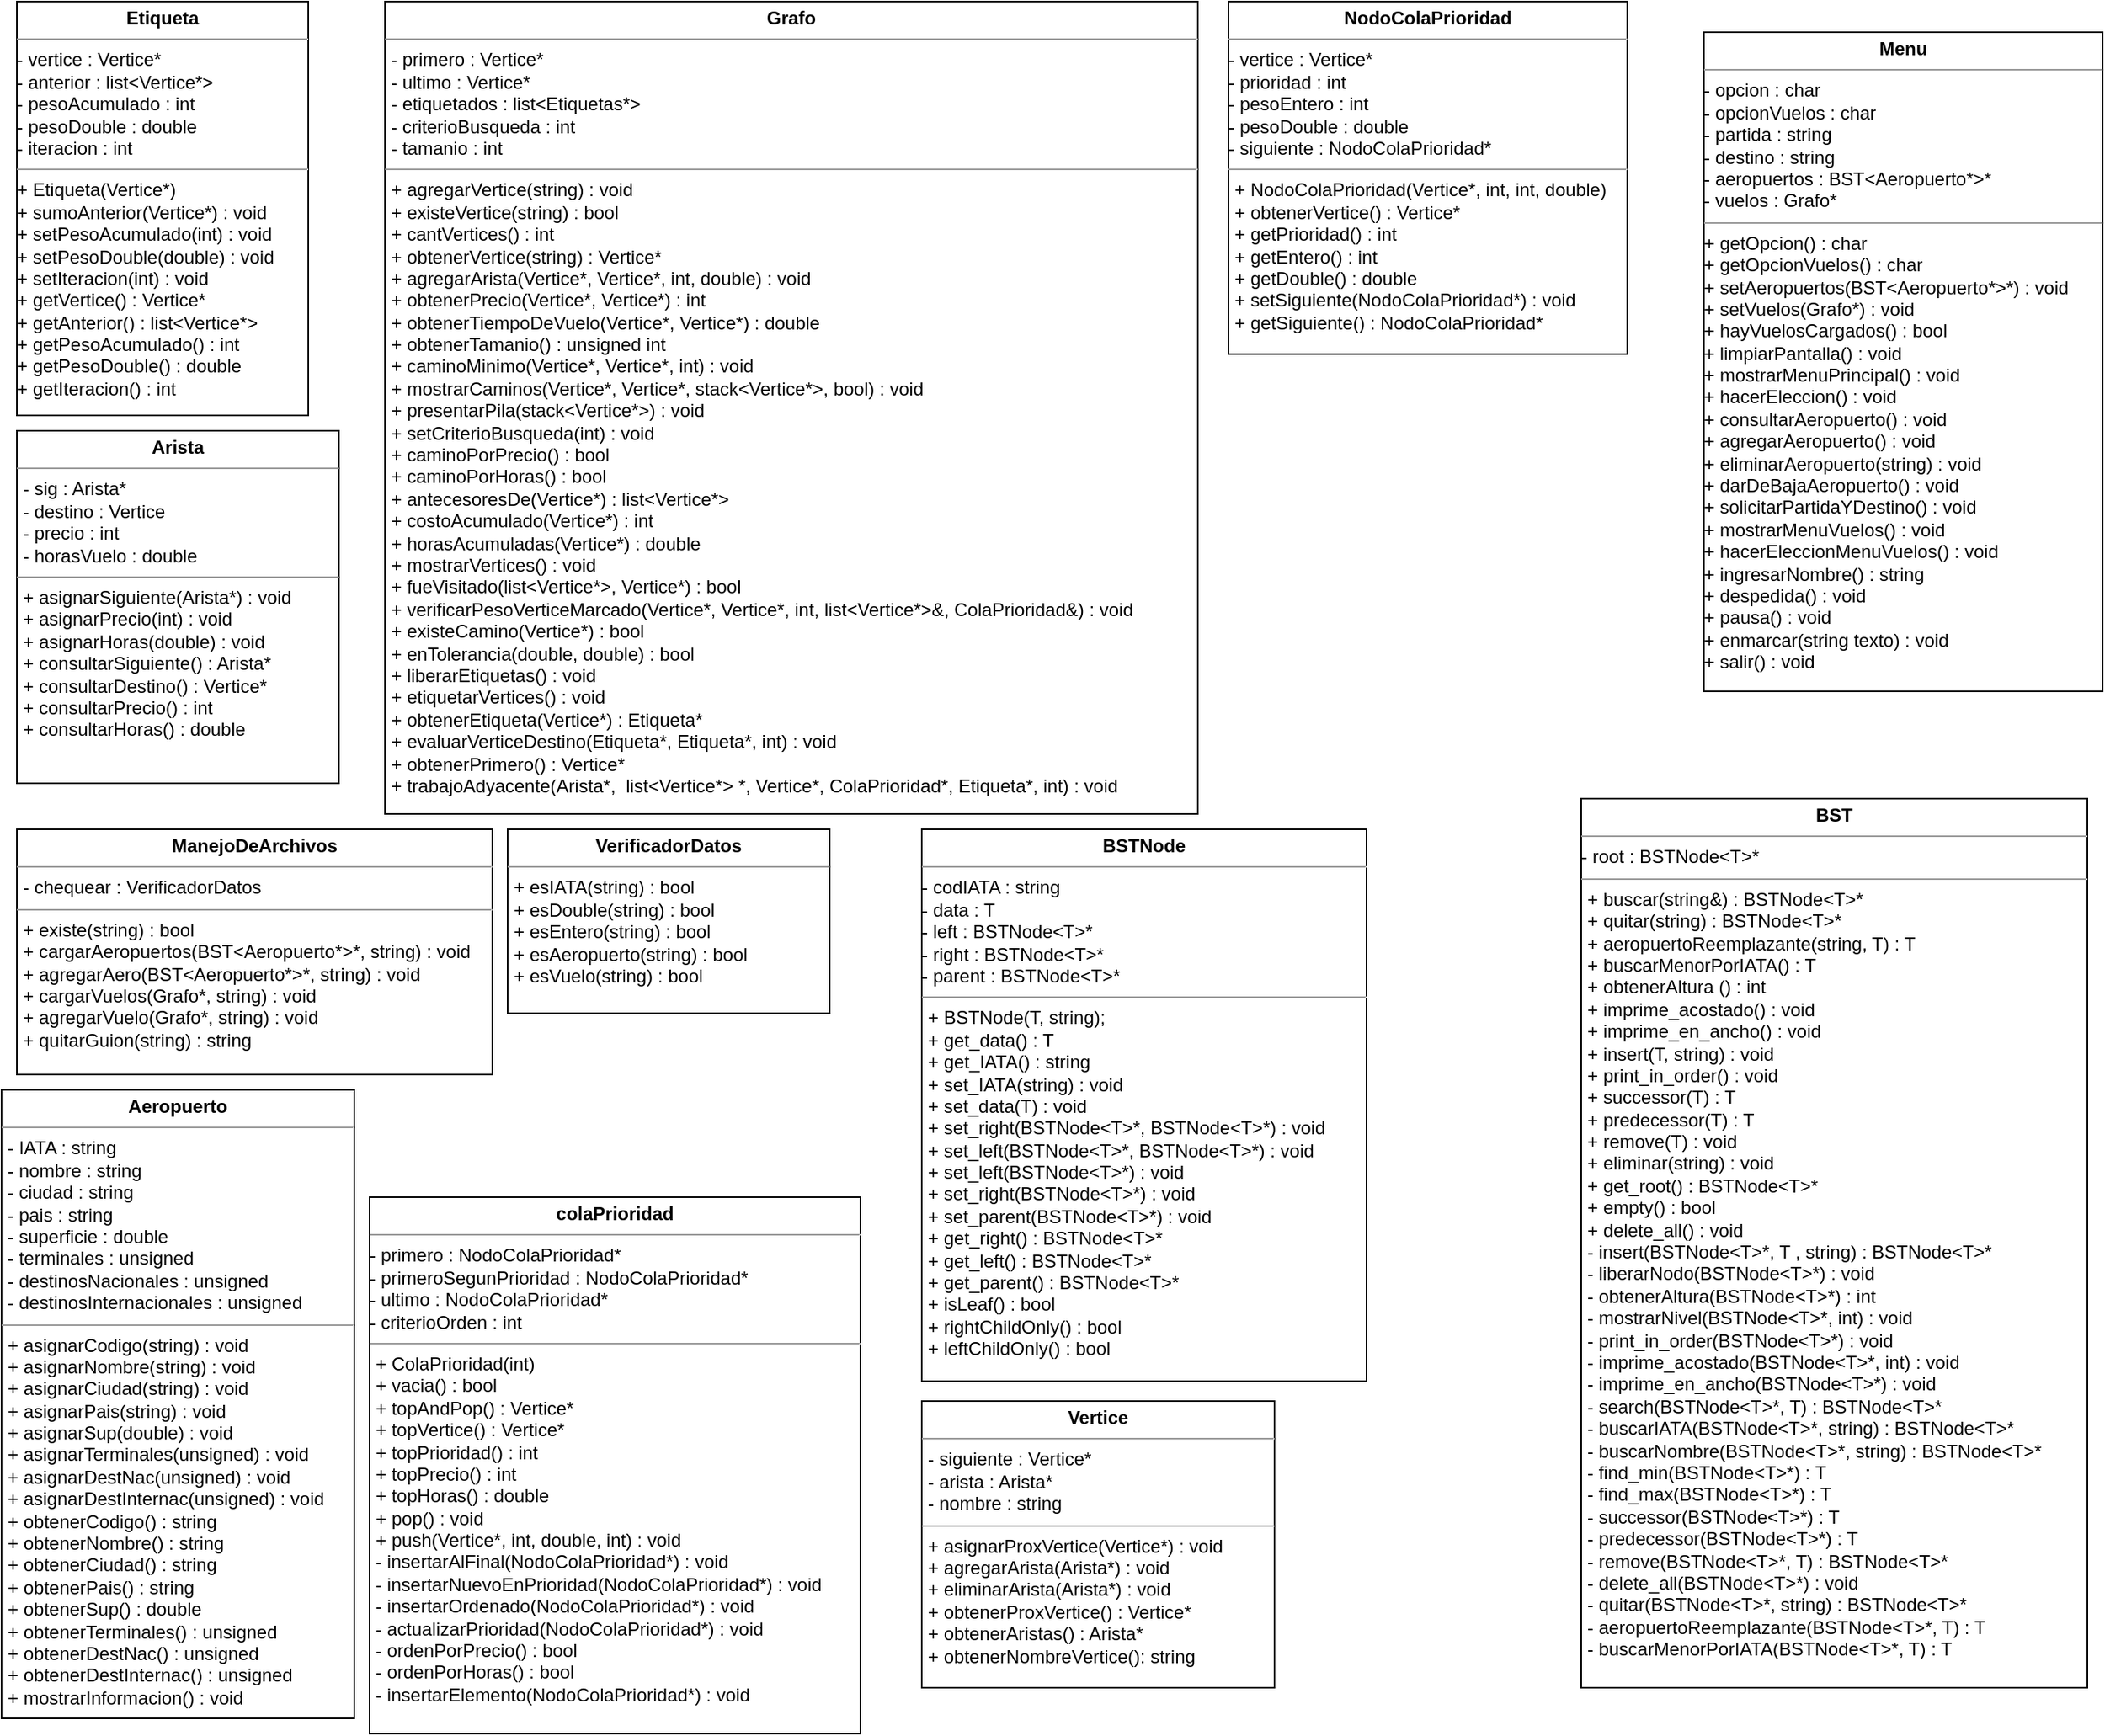 <mxfile version="13.6.2" type="device"><diagram id="8ub7Trc3Zk2aNTe49RVd" name="Page-1"><mxGraphModel dx="1447" dy="817" grid="1" gridSize="10" guides="1" tooltips="1" connect="1" arrows="1" fold="1" page="1" pageScale="1" pageWidth="827" pageHeight="1169" math="0" shadow="0"><root><mxCell id="0"/><mxCell id="1" parent="0"/><mxCell id="-akuvBxXa_Xg47-kvw7A-1" value="&lt;p style=&quot;margin: 0px ; margin-top: 4px ; text-align: center&quot;&gt;&lt;b&gt;Etiqueta&lt;/b&gt;&lt;/p&gt;&lt;hr size=&quot;1&quot;&gt;- vertice : Vertice*&lt;br&gt;- anterior : list&amp;lt;Vertice*&amp;gt;&lt;br&gt;- pesoAcumulado : int&lt;br&gt;- pesoDouble : double&lt;br&gt;- iteracion : int&lt;hr size=&quot;1&quot;&gt;&lt;div&gt;+ Etiqueta(Vertice*)&lt;/div&gt;&lt;div&gt;+ sumoAnterior(Vertice*) : void&lt;br&gt;&lt;/div&gt;&lt;div&gt;+ setPesoAcumulado(int) : void&lt;br&gt;&lt;/div&gt;&lt;div&gt;+ setPesoDouble(double) : void&lt;br&gt;&lt;/div&gt;&lt;div&gt;+ setIteracion(int) : void&lt;br&gt;&lt;/div&gt;&lt;div&gt;+ getVertice() : Vertice*&lt;br&gt;&lt;/div&gt;&lt;div&gt;+ getAnterior() : list&amp;lt;Vertice*&amp;gt;&lt;br&gt;&lt;/div&gt;&lt;div&gt;+ getPesoAcumulado() : int&lt;br&gt;&lt;/div&gt;&lt;div&gt;+ getPesoDouble() : double&lt;br&gt;&lt;/div&gt;&lt;div&gt;+ getIteracion() : int&lt;/div&gt;" style="verticalAlign=top;align=left;overflow=fill;fontSize=12;fontFamily=Helvetica;html=1;" parent="1" vertex="1"><mxGeometry x="30" y="30" width="190" height="270" as="geometry"/></mxCell><mxCell id="-akuvBxXa_Xg47-kvw7A-2" value="&lt;p style=&quot;margin: 0px ; margin-top: 4px ; text-align: center&quot;&gt;&lt;b&gt;ManejoDeArchivos&lt;/b&gt;&lt;/p&gt;&lt;hr size=&quot;1&quot;&gt;&lt;p style=&quot;margin: 0px ; margin-left: 4px&quot;&gt;- chequear : VerificadorDatos&lt;br&gt;&lt;/p&gt;&lt;hr size=&quot;1&quot;&gt;&lt;p style=&quot;margin: 0px ; margin-left: 4px&quot;&gt;+ existe(string) : bool&lt;br&gt;+ cargarAeropuertos(BST&amp;lt;Aeropuerto*&amp;gt;*, string) : void&lt;br&gt;+ agregarAero(BST&amp;lt;Aeropuerto*&amp;gt;*, string) : void&lt;br&gt;+ cargarVuelos(Grafo*, string) : void&lt;br&gt;+ agregarVuelo(Grafo*, string) : void&lt;br&gt;+ quitarGuion(string) : string&lt;/p&gt;" style="verticalAlign=top;align=left;overflow=fill;fontSize=12;fontFamily=Helvetica;html=1;" parent="1" vertex="1"><mxGeometry x="30" y="570" width="310" height="160" as="geometry"/></mxCell><mxCell id="-akuvBxXa_Xg47-kvw7A-3" value="&lt;p style=&quot;margin: 0px ; margin-top: 4px ; text-align: center&quot;&gt;&lt;b&gt;Menu&lt;/b&gt;&lt;/p&gt;&lt;hr size=&quot;1&quot;&gt;- opcion : char&lt;br&gt;- opcionVuelos : char&lt;br&gt;- partida : string&lt;br&gt;- destino : string&lt;br&gt;- aeropuertos : BST&amp;lt;Aeropuerto*&amp;gt;* &lt;br&gt;- vuelos : Grafo*&lt;hr size=&quot;1&quot;&gt;+ getOpcion() : char&lt;br&gt;+ getOpcionVuelos() : char&lt;br&gt;+ setAeropuertos(BST&amp;lt;Aeropuerto*&amp;gt;*) : void&lt;br&gt;+ setVuelos(Grafo*) : void&lt;br&gt;+ hayVuelosCargados() : bool&lt;br&gt;+ limpiarPantalla() : void&lt;br&gt;+ mostrarMenuPrincipal() : void&lt;br&gt;+ hacerEleccion() : void&lt;br&gt;+ consultarAeropuerto() : void&lt;br&gt;+ agregarAeropuerto() : void&lt;br&gt;+ eliminarAeropuerto(string) : void&lt;br&gt;+ darDeBajaAeropuerto() : void&lt;br&gt;+ solicitarPartidaYDestino() : void&lt;br&gt;+ mostrarMenuVuelos() : void&lt;br&gt;+ hacerEleccionMenuVuelos() : void&lt;br&gt;+ ingresarNombre() : string&lt;br&gt;+ despedida() : void&lt;br&gt;+ pausa() : void&lt;br&gt;+ enmarcar(string texto) : void&lt;br&gt;+ salir() : void" style="verticalAlign=top;align=left;overflow=fill;fontSize=12;fontFamily=Helvetica;html=1;" parent="1" vertex="1"><mxGeometry x="1130" y="50" width="260" height="430" as="geometry"/></mxCell><mxCell id="UomgKdTdVU-_IEls7f21-1" value="&lt;p style=&quot;margin: 0px ; margin-top: 4px ; text-align: center&quot;&gt;&lt;b&gt;Vertice&lt;/b&gt;&lt;/p&gt;&lt;hr size=&quot;1&quot;&gt;&lt;p style=&quot;margin: 0px ; margin-left: 4px&quot;&gt;- siguiente : Vertice*&lt;br&gt;- arista : Arista*&lt;/p&gt;&lt;p style=&quot;margin: 0px ; margin-left: 4px&quot;&gt;- nombre : string&lt;br&gt;&lt;/p&gt;&lt;hr size=&quot;1&quot;&gt;&lt;p style=&quot;margin: 0px ; margin-left: 4px&quot;&gt;+ asignarProxVertice(Vertice*) : void&lt;br&gt;+ agregarArista(Arista*) : void&lt;/p&gt;&lt;p style=&quot;margin: 0px ; margin-left: 4px&quot;&gt;+ eliminarArista(Arista*) : void&lt;/p&gt;&lt;p style=&quot;margin: 0px ; margin-left: 4px&quot;&gt;+ obtenerProxVertice() : Vertice*&lt;/p&gt;&lt;p style=&quot;margin: 0px ; margin-left: 4px&quot;&gt;+ obtenerAristas() : Arista*&lt;/p&gt;&lt;p style=&quot;margin: 0px ; margin-left: 4px&quot;&gt;+ obtenerNombreVertice(): string&lt;br&gt;&lt;/p&gt;" style="verticalAlign=top;align=left;overflow=fill;fontSize=12;fontFamily=Helvetica;html=1;" vertex="1" parent="1"><mxGeometry x="620" y="943" width="230" height="187" as="geometry"/></mxCell><mxCell id="UomgKdTdVU-_IEls7f21-2" value="&lt;p style=&quot;margin: 0px ; margin-top: 4px ; text-align: center&quot;&gt;&lt;b&gt;Arista&lt;/b&gt;&lt;/p&gt;&lt;hr size=&quot;1&quot;&gt;&lt;p style=&quot;margin: 0px ; margin-left: 4px&quot;&gt;- sig : Arista*&lt;br&gt;- destino : Vertice&lt;/p&gt;&lt;p style=&quot;margin: 0px ; margin-left: 4px&quot;&gt;- precio : int&lt;/p&gt;&lt;p style=&quot;margin: 0px ; margin-left: 4px&quot;&gt;- horasVuelo : double&lt;br&gt;&lt;/p&gt;&lt;hr size=&quot;1&quot;&gt;&lt;p style=&quot;margin: 0px ; margin-left: 4px&quot;&gt;+ asignarSiguiente(Arista*) : void&lt;br&gt;+ asignarPrecio(int) : void&lt;/p&gt;&lt;p style=&quot;margin: 0px ; margin-left: 4px&quot;&gt;+ asignarHoras(double) : void&lt;/p&gt;&lt;p style=&quot;margin: 0px ; margin-left: 4px&quot;&gt;+ consultarSiguiente() : Arista*&lt;/p&gt;&lt;p style=&quot;margin: 0px ; margin-left: 4px&quot;&gt;+ consultarDestino() : Vertice*&lt;br&gt;&lt;/p&gt;&lt;p style=&quot;margin: 0px ; margin-left: 4px&quot;&gt;+ consultarPrecio() : int&lt;/p&gt;&lt;p style=&quot;margin: 0px ; margin-left: 4px&quot;&gt;+ consultarHoras() : double&lt;br&gt;&lt;/p&gt;" style="verticalAlign=top;align=left;overflow=fill;fontSize=12;fontFamily=Helvetica;html=1;" vertex="1" parent="1"><mxGeometry x="30" y="310" width="210" height="230" as="geometry"/></mxCell><mxCell id="UomgKdTdVU-_IEls7f21-3" value="&lt;p style=&quot;margin: 0px ; margin-top: 4px ; text-align: center&quot;&gt;&lt;b&gt;Grafo&lt;/b&gt;&lt;/p&gt;&lt;hr size=&quot;1&quot;&gt;&lt;p style=&quot;margin: 0px ; margin-left: 4px&quot;&gt;- primero : Vertice*&lt;br&gt;- ultimo : Vertice*&lt;/p&gt;&lt;p style=&quot;margin: 0px ; margin-left: 4px&quot;&gt;- etiquetados : list&amp;lt;Etiquetas*&amp;gt;&lt;/p&gt;&lt;p style=&quot;margin: 0px ; margin-left: 4px&quot;&gt;- criterioBusqueda : int&lt;br&gt;&lt;/p&gt;&lt;p style=&quot;margin: 0px ; margin-left: 4px&quot;&gt;- tamanio : int&lt;br&gt;&lt;/p&gt;&lt;hr size=&quot;1&quot;&gt;&lt;p style=&quot;margin: 0px ; margin-left: 4px&quot;&gt;+ agregarVertice(string) : void&lt;br&gt;+ existeVertice(string) : bool&lt;/p&gt;&lt;p style=&quot;margin: 0px ; margin-left: 4px&quot;&gt;+ cantVertices() : int&lt;/p&gt;&lt;p style=&quot;margin: 0px ; margin-left: 4px&quot;&gt;+ obtenerVertice(string) : Vertice*&lt;/p&gt;&lt;p style=&quot;margin: 0px ; margin-left: 4px&quot;&gt;+ agregarArista(Vertice*, Vertice*, int, double) : void&lt;/p&gt;&lt;p style=&quot;margin: 0px ; margin-left: 4px&quot;&gt;+ obtenerPrecio(Vertice*, Vertice*) : int&lt;/p&gt;&lt;p style=&quot;margin: 0px ; margin-left: 4px&quot;&gt;+ obtenerTiempoDeVuelo(Vertice*, Vertice*) : double&lt;/p&gt;&lt;p style=&quot;margin: 0px ; margin-left: 4px&quot;&gt;+ obtenerTamanio() : unsigned int&lt;/p&gt;&lt;p style=&quot;margin: 0px ; margin-left: 4px&quot;&gt;+ caminoMinimo(Vertice*, Vertice*, int) : void&lt;/p&gt;&lt;p style=&quot;margin: 0px ; margin-left: 4px&quot;&gt;+ mostrarCaminos(Vertice*, Vertice*, stack&amp;lt;Vertice*&amp;gt;, bool) : void&lt;br&gt;+ presentarPila(stack&amp;lt;Vertice*&amp;gt;) : void&lt;br&gt;+ setCriterioBusqueda(int) : void&lt;br&gt;+ caminoPorPrecio() : bool&lt;br&gt;+ caminoPorHoras() : bool&lt;br&gt;+ antecesoresDe(Vertice*) : list&amp;lt;Vertice*&amp;gt;&lt;br&gt;+ costoAcumulado(Vertice*) : int&lt;br&gt;+ horasAcumuladas(Vertice*) : double&lt;br&gt;+ mostrarVertices() : void&lt;br&gt;+ fueVisitado(list&amp;lt;Vertice*&amp;gt;, Vertice*) : bool&lt;br&gt;+ verificarPesoVerticeMarcado(Vertice*, Vertice*, int, list&amp;lt;Vertice*&amp;gt;&amp;amp;, ColaPrioridad&amp;amp;) : void&lt;br&gt;+ existeCamino(Vertice*) : bool&lt;br&gt;+ enTolerancia(double, double) : bool&lt;br&gt;+ liberarEtiquetas() : void&lt;br&gt;+ etiquetarVertices() : void&lt;br&gt;+ obtenerEtiqueta(Vertice*) : Etiqueta*&lt;br&gt;+ evaluarVerticeDestino(Etiqueta*, Etiqueta*, int) : void&lt;br&gt;+ obtenerPrimero() : Vertice*&lt;br&gt;+ trabajoAdyacente(Arista*,&amp;nbsp; list&amp;lt;Vertice*&amp;gt; *, Vertice*, ColaPrioridad*, Etiqueta*, int) : void&lt;/p&gt;" style="verticalAlign=top;align=left;overflow=fill;fontSize=12;fontFamily=Helvetica;html=1;" vertex="1" parent="1"><mxGeometry x="270" y="30" width="530" height="530" as="geometry"/></mxCell><mxCell id="UomgKdTdVU-_IEls7f21-4" value="&lt;p style=&quot;margin: 0px ; margin-top: 4px ; text-align: center&quot;&gt;&lt;b&gt;Aeropuerto&lt;/b&gt;&lt;/p&gt;&lt;hr size=&quot;1&quot;&gt;&lt;p style=&quot;margin: 0px ; margin-left: 4px&quot;&gt;- IATA : string&lt;br&gt;- nombre : string&lt;br&gt;- ciudad : string&lt;br&gt;- pais : string&lt;br&gt;- superficie : double&lt;br&gt;- terminales : unsigned&lt;br&gt;- destinosNacionales : unsigned&lt;br&gt;- destinosInternacionales : unsigned&lt;/p&gt;&lt;hr size=&quot;1&quot;&gt;&lt;p style=&quot;margin: 0px ; margin-left: 4px&quot;&gt;+ asignarCodigo(string) : void&lt;br&gt;+ asignarNombre(string) : void&lt;br&gt;+ asignarCiudad(string) : void&lt;br&gt;+ asignarPais(string) : void&lt;br&gt;+ asignarSup(double) : void&lt;br&gt;+ asignarTerminales(unsigned) : void&lt;br&gt;+ asignarDestNac(unsigned) : void&lt;br&gt;+ asignarDestInternac(unsigned) : void&lt;/p&gt;&lt;p style=&quot;margin: 0px ; margin-left: 4px&quot;&gt;+ obtenerCodigo() : string&lt;br&gt;+ obtenerNombre() : string&lt;br&gt;+ obtenerCiudad() : string&lt;br&gt;+ obtenerPais() : string&lt;br&gt;+ obtenerSup() : double&lt;br&gt;+ obtenerTerminales() : unsigned&lt;br&gt;+ obtenerDestNac() : unsigned&lt;br&gt;+ obtenerDestInternac() : unsigned&lt;br&gt;+ mostrarInformacion() : void&lt;/p&gt;" style="verticalAlign=top;align=left;overflow=fill;fontSize=12;fontFamily=Helvetica;html=1;" vertex="1" parent="1"><mxGeometry x="20" y="740" width="230" height="410" as="geometry"/></mxCell><mxCell id="UomgKdTdVU-_IEls7f21-5" value="&lt;p style=&quot;margin: 0px ; margin-top: 4px ; text-align: center&quot;&gt;&lt;b&gt;colaPrioridad&lt;/b&gt;&lt;/p&gt;&lt;hr size=&quot;1&quot;&gt;- primero : NodoColaPrioridad*&lt;br&gt;- primeroSegunPrioridad : NodoColaPrioridad*&lt;br&gt;- ultimo : NodoColaPrioridad*&lt;br&gt;- criterioOrden : int&lt;hr size=&quot;1&quot;&gt;&lt;p style=&quot;margin: 0px ; margin-left: 4px&quot;&gt;+ ColaPrioridad(int)&lt;br&gt;+ vacia() : bool&lt;br&gt;+ topAndPop() : Vertice*&lt;br&gt;+ topVertice() : Vertice*&lt;br&gt;+ topPrioridad() : int&lt;br&gt;+ topPrecio() : int&lt;br&gt;+ topHoras() : double&lt;br&gt;+ pop() : void&lt;br&gt;+ push(Vertice*, int, double, int) : void&lt;/p&gt;&lt;p style=&quot;margin: 0px ; margin-left: 4px&quot;&gt;- insertarAlFinal(NodoColaPrioridad*) : void&lt;br&gt;- insertarNuevoEnPrioridad(NodoColaPrioridad*) : void&lt;br&gt;- insertarOrdenado(NodoColaPrioridad*) : void&lt;br&gt;- actualizarPrioridad(NodoColaPrioridad*) : void&lt;br&gt;- ordenPorPrecio() : bool&lt;br&gt;- ordenPorHoras() : bool&lt;br&gt;- insertarElemento(NodoColaPrioridad*) : void&lt;/p&gt;&lt;p style=&quot;margin: 0px ; margin-left: 4px&quot;&gt;&lt;br&gt;&lt;/p&gt;" style="verticalAlign=top;align=left;overflow=fill;fontSize=12;fontFamily=Helvetica;html=1;" vertex="1" parent="1"><mxGeometry x="260" y="810" width="320" height="350" as="geometry"/></mxCell><mxCell id="UomgKdTdVU-_IEls7f21-6" value="&lt;p style=&quot;margin: 0px ; margin-top: 4px ; text-align: center&quot;&gt;&lt;b&gt;NodoColaPrioridad&lt;/b&gt;&lt;/p&gt;&lt;hr size=&quot;1&quot;&gt;- vertice : Vertice*&lt;br&gt;- prioridad : int&lt;br&gt;- pesoEntero : int&lt;br&gt;- pesoDouble : double&lt;br&gt;- siguiente : NodoColaPrioridad*&lt;hr size=&quot;1&quot;&gt;&lt;p style=&quot;margin: 0px ; margin-left: 4px&quot;&gt;+ NodoColaPrioridad(Vertice*, int, int, double)&lt;br&gt;+ obtenerVertice() : Vertice*&lt;br&gt;+ getPrioridad() : int&lt;br&gt;+ getEntero() : int&lt;br&gt;+ getDouble() : double&lt;br&gt;+ setSiguiente(NodoColaPrioridad*) : void&lt;br&gt;+ getSiguiente() : NodoColaPrioridad*&lt;/p&gt;" style="verticalAlign=top;align=left;overflow=fill;fontSize=12;fontFamily=Helvetica;html=1;" vertex="1" parent="1"><mxGeometry x="820" y="30" width="260" height="230" as="geometry"/></mxCell><mxCell id="UomgKdTdVU-_IEls7f21-7" value="&lt;p style=&quot;margin: 0px ; margin-top: 4px ; text-align: center&quot;&gt;&lt;b&gt;VerificadorDatos&lt;/b&gt;&lt;/p&gt;&lt;hr size=&quot;1&quot;&gt;&lt;p style=&quot;margin: 0px ; margin-left: 4px&quot;&gt;+ esIATA(string) : bool&lt;br&gt;+ esDouble(string) : bool&lt;br&gt;+ esEntero(string) : bool&lt;br&gt;+ esAeropuerto(string) : bool&lt;br&gt;+ esVuelo(string) : bool&lt;/p&gt;" style="verticalAlign=top;align=left;overflow=fill;fontSize=12;fontFamily=Helvetica;html=1;" vertex="1" parent="1"><mxGeometry x="350" y="570" width="210" height="120" as="geometry"/></mxCell><mxCell id="UomgKdTdVU-_IEls7f21-8" value="&lt;p style=&quot;margin: 0px ; margin-top: 4px ; text-align: center&quot;&gt;&lt;b&gt;BST&lt;/b&gt;&lt;/p&gt;&lt;hr size=&quot;1&quot;&gt;- root : BSTNode&amp;lt;T&amp;gt;*&lt;hr size=&quot;1&quot;&gt;&lt;p style=&quot;margin: 0px ; margin-left: 4px&quot;&gt;+ buscar(string&amp;amp;) : BSTNode&amp;lt;T&amp;gt;*&lt;br&gt;+ quitar(string) : BSTNode&amp;lt;T&amp;gt;*&lt;br&gt;+ aeropuertoReemplazante(string, T) : T&lt;br&gt;+ buscarMenorPorIATA() : T&lt;br&gt;+ obtenerAltura () : int&lt;br&gt;+ imprime_acostado() : void&lt;br&gt;+ imprime_en_ancho() : void&lt;br&gt;+ insert(T, string) : void&lt;br&gt;+ print_in_order() : void&lt;br&gt;+ successor(T) : T&lt;br&gt;+ predecessor(T) : T&lt;br&gt;+ remove(T) : void&lt;br&gt;+ eliminar(string) : void&lt;br&gt;+ get_root() : BSTNode&amp;lt;T&amp;gt;*&lt;br&gt;+ empty() : bool&lt;br&gt;+ delete_all() : void&lt;/p&gt;&lt;p style=&quot;margin: 0px ; margin-left: 4px&quot;&gt;- insert(BSTNode&amp;lt;T&amp;gt;*, T , string) : BSTNode&amp;lt;T&amp;gt;*&lt;br&gt;- liberarNodo(BSTNode&amp;lt;T&amp;gt;*) : void&lt;br&gt;- obtenerAltura(BSTNode&amp;lt;T&amp;gt;*) : int&lt;br&gt;- mostrarNivel(BSTNode&amp;lt;T&amp;gt;*, int) : void&lt;br&gt;- print_in_order(BSTNode&amp;lt;T&amp;gt;*) : void&lt;br&gt;- imprime_acostado(BSTNode&amp;lt;T&amp;gt;*, int) : void&lt;br&gt;- imprime_en_ancho(BSTNode&amp;lt;T&amp;gt;*) : void&lt;br&gt;- search(BSTNode&amp;lt;T&amp;gt;*, T) : BSTNode&amp;lt;T&amp;gt;*&lt;br&gt;- buscarIATA(BSTNode&amp;lt;T&amp;gt;*, string) : BSTNode&amp;lt;T&amp;gt;*&lt;br&gt;- buscarNombre(BSTNode&amp;lt;T&amp;gt;*, string) : BSTNode&amp;lt;T&amp;gt;* &lt;br&gt;- find_min(BSTNode&amp;lt;T&amp;gt;*) : T&lt;br&gt;- find_max(BSTNode&amp;lt;T&amp;gt;*) : T&lt;br&gt;- successor(BSTNode&amp;lt;T&amp;gt;*) : T&lt;br&gt;- predecessor(BSTNode&amp;lt;T&amp;gt;*) : T&lt;br&gt;- remove(BSTNode&amp;lt;T&amp;gt;*, T) : BSTNode&amp;lt;T&amp;gt;*&lt;br&gt;- delete_all(BSTNode&amp;lt;T&amp;gt;*) : void&lt;br&gt;- quitar(BSTNode&amp;lt;T&amp;gt;*, string) : BSTNode&amp;lt;T&amp;gt;*&lt;br&gt;- aeropuertoReemplazante(BSTNode&amp;lt;T&amp;gt;*, T) : T&lt;br&gt;- buscarMenorPorIATA(BSTNode&amp;lt;T&amp;gt;*, T) : T&lt;/p&gt;" style="verticalAlign=top;align=left;overflow=fill;fontSize=12;fontFamily=Helvetica;html=1;" vertex="1" parent="1"><mxGeometry x="1050" y="550" width="330" height="580" as="geometry"/></mxCell><mxCell id="UomgKdTdVU-_IEls7f21-9" value="&lt;p style=&quot;margin: 0px ; margin-top: 4px ; text-align: center&quot;&gt;&lt;b&gt;BSTNode&lt;/b&gt;&lt;/p&gt;&lt;hr size=&quot;1&quot;&gt;- codIATA : string&lt;br&gt;- data : T&lt;br&gt;- left : BSTNode&amp;lt;T&amp;gt;*&lt;br&gt;- right : BSTNode&amp;lt;T&amp;gt;* &lt;br&gt;- parent : BSTNode&amp;lt;T&amp;gt;*&lt;hr size=&quot;1&quot;&gt;&lt;p style=&quot;margin: 0px ; margin-left: 4px&quot;&gt;+ BSTNode(T, string);&lt;br&gt;+ get_data() : T&lt;br&gt;+ get_IATA() : string&lt;br&gt;+ set_IATA(string) : void&lt;br&gt;+ set_data(T) : void&lt;br&gt;+ set_right(BSTNode&amp;lt;T&amp;gt;*, BSTNode&amp;lt;T&amp;gt;*) : void&lt;br&gt;+ set_left(BSTNode&amp;lt;T&amp;gt;*, BSTNode&amp;lt;T&amp;gt;*) : void&lt;br&gt;+ set_left(BSTNode&amp;lt;T&amp;gt;*) : void&lt;br&gt;+ set_right(BSTNode&amp;lt;T&amp;gt;*) : void&lt;br&gt;+ set_parent(BSTNode&amp;lt;T&amp;gt;*) : void&lt;br&gt;+ get_right() : BSTNode&amp;lt;T&amp;gt;*&lt;br&gt;+ get_left() : BSTNode&amp;lt;T&amp;gt;*&lt;br&gt;+ get_parent() : BSTNode&amp;lt;T&amp;gt;*&lt;br&gt;+ isLeaf() : bool&lt;br&gt;+ rightChildOnly() : bool&lt;br&gt;+ leftChildOnly() : bool&lt;/p&gt;" style="verticalAlign=top;align=left;overflow=fill;fontSize=12;fontFamily=Helvetica;html=1;" vertex="1" parent="1"><mxGeometry x="620" y="570" width="290" height="360" as="geometry"/></mxCell></root></mxGraphModel></diagram></mxfile>